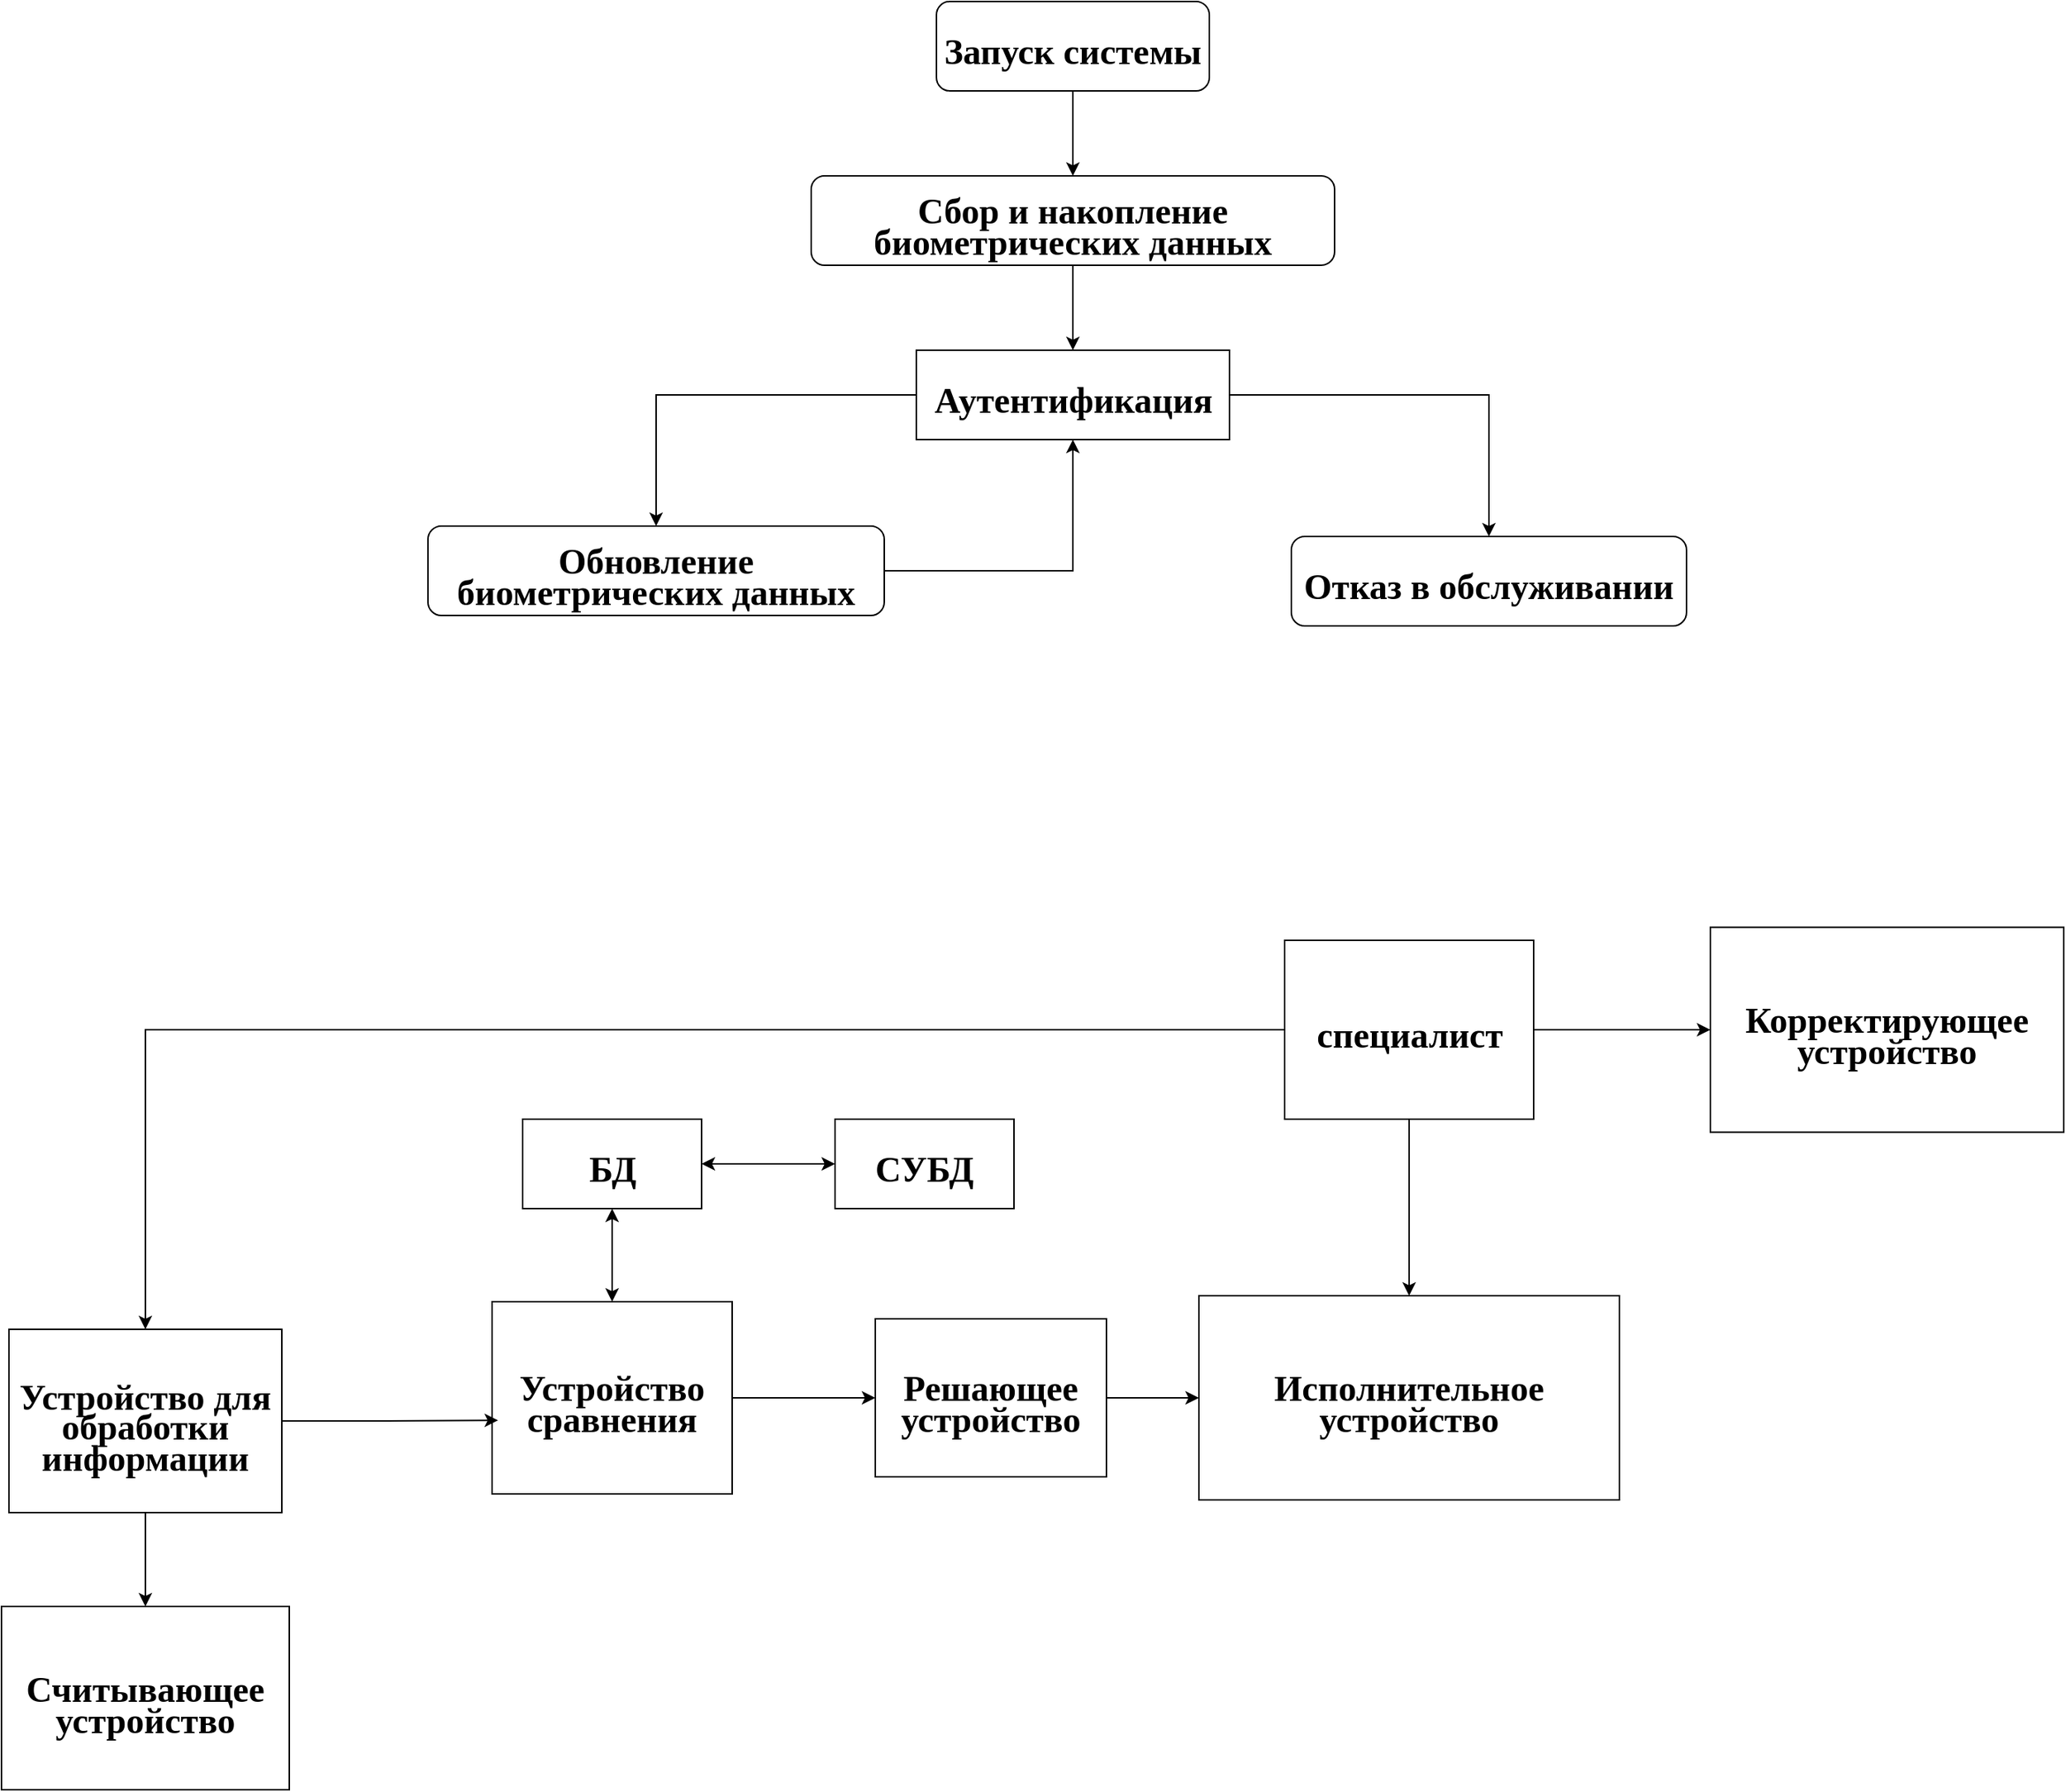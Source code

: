 <mxfile version="22.1.8" type="google">
  <diagram id="C5RBs43oDa-KdzZeNtuy" name="Page-1">
    <mxGraphModel grid="0" page="0" gridSize="10" guides="1" tooltips="1" connect="1" arrows="1" fold="1" pageScale="1" pageWidth="827" pageHeight="1169" background="#ffffff" math="0" shadow="0">
      <root>
        <mxCell id="WIyWlLk6GJQsqaUBKTNV-0" />
        <mxCell id="WIyWlLk6GJQsqaUBKTNV-1" parent="WIyWlLk6GJQsqaUBKTNV-0" />
        <mxCell id="LK84WSSBtP6NvyfF1Gcx-9" style="edgeStyle=orthogonalEdgeStyle;rounded=0;orthogonalLoop=1;jettySize=auto;html=1;entryX=0.5;entryY=0;entryDx=0;entryDy=0;" edge="1" parent="WIyWlLk6GJQsqaUBKTNV-1" source="LK84WSSBtP6NvyfF1Gcx-0" target="LK84WSSBtP6NvyfF1Gcx-4">
          <mxGeometry relative="1" as="geometry" />
        </mxCell>
        <mxCell id="LK84WSSBtP6NvyfF1Gcx-11" style="edgeStyle=orthogonalEdgeStyle;rounded=0;orthogonalLoop=1;jettySize=auto;html=1;" edge="1" parent="WIyWlLk6GJQsqaUBKTNV-1" source="LK84WSSBtP6NvyfF1Gcx-0" target="LK84WSSBtP6NvyfF1Gcx-3">
          <mxGeometry relative="1" as="geometry" />
        </mxCell>
        <mxCell id="LK84WSSBtP6NvyfF1Gcx-0" value="&lt;p style=&quot;line-height: 0.17in; text-align: left; margin-bottom: 0in; direction: ltr; background: transparent;&quot; align=&quot;center&quot;&gt;&lt;font style=&quot;&quot; color=&quot;#000000&quot;&gt;&lt;font style=&quot;&quot; face=&quot;Times New Roman, serif&quot;&gt;&lt;font style=&quot;font-size: 24px;&quot;&gt;&lt;b style=&quot;&quot;&gt;Аутентификация&lt;/b&gt;&lt;/font&gt;&lt;/font&gt;&lt;/font&gt;&lt;/p&gt;" style="rounded=0;whiteSpace=wrap;html=1;" vertex="1" parent="WIyWlLk6GJQsqaUBKTNV-1">
          <mxGeometry x="329.5" y="316" width="210" height="60" as="geometry" />
        </mxCell>
        <mxCell id="LK84WSSBtP6NvyfF1Gcx-6" style="edgeStyle=orthogonalEdgeStyle;rounded=0;orthogonalLoop=1;jettySize=auto;html=1;" edge="1" parent="WIyWlLk6GJQsqaUBKTNV-1" source="LK84WSSBtP6NvyfF1Gcx-1" target="LK84WSSBtP6NvyfF1Gcx-2">
          <mxGeometry relative="1" as="geometry" />
        </mxCell>
        <mxCell id="LK84WSSBtP6NvyfF1Gcx-1" value="&lt;p style=&quot;line-height: 0.17in; text-align: left; margin-bottom: 0in; direction: ltr; background: transparent;&quot; align=&quot;center&quot;&gt;&lt;font style=&quot;&quot; color=&quot;#000000&quot;&gt;&lt;font style=&quot;&quot; face=&quot;Times New Roman, serif&quot;&gt;&lt;font style=&quot;font-size: 24px;&quot;&gt;&lt;b&gt;Запуск системы&lt;/b&gt;&lt;/font&gt;&lt;/font&gt;&lt;/font&gt;&lt;/p&gt;" style="rounded=1;whiteSpace=wrap;html=1;" vertex="1" parent="WIyWlLk6GJQsqaUBKTNV-1">
          <mxGeometry x="343" y="82" width="183" height="60" as="geometry" />
        </mxCell>
        <mxCell id="LK84WSSBtP6NvyfF1Gcx-7" style="edgeStyle=orthogonalEdgeStyle;rounded=0;orthogonalLoop=1;jettySize=auto;html=1;entryX=0.5;entryY=0;entryDx=0;entryDy=0;" edge="1" parent="WIyWlLk6GJQsqaUBKTNV-1" source="LK84WSSBtP6NvyfF1Gcx-2" target="LK84WSSBtP6NvyfF1Gcx-0">
          <mxGeometry relative="1" as="geometry" />
        </mxCell>
        <mxCell id="LK84WSSBtP6NvyfF1Gcx-2" value="&lt;p style=&quot;line-height: 0.17in; margin-bottom: 0in; direction: ltr; background: transparent;&quot;&gt;&lt;font style=&quot;&quot; color=&quot;#000000&quot;&gt;&lt;font style=&quot;&quot; face=&quot;Times New Roman, serif&quot;&gt;&lt;font style=&quot;font-size: 24px;&quot;&gt;&lt;b&gt;Сбор и накопление биометрических данных&lt;/b&gt;&lt;/font&gt;&lt;/font&gt;&lt;/font&gt;&lt;/p&gt;" style="rounded=1;whiteSpace=wrap;html=1;align=center;" vertex="1" parent="WIyWlLk6GJQsqaUBKTNV-1">
          <mxGeometry x="259" y="199" width="351" height="60" as="geometry" />
        </mxCell>
        <mxCell id="LK84WSSBtP6NvyfF1Gcx-12" style="edgeStyle=orthogonalEdgeStyle;rounded=0;orthogonalLoop=1;jettySize=auto;html=1;entryX=0.5;entryY=1;entryDx=0;entryDy=0;" edge="1" parent="WIyWlLk6GJQsqaUBKTNV-1" source="LK84WSSBtP6NvyfF1Gcx-3" target="LK84WSSBtP6NvyfF1Gcx-0">
          <mxGeometry relative="1" as="geometry" />
        </mxCell>
        <mxCell id="LK84WSSBtP6NvyfF1Gcx-3" value="&lt;p style=&quot;line-height: 0.17in; margin-bottom: 0in; direction: ltr; background: transparent;&quot;&gt;&lt;font style=&quot;&quot; color=&quot;#000000&quot;&gt;&lt;font style=&quot;&quot; face=&quot;Times New Roman, serif&quot;&gt;&lt;font style=&quot;font-size: 24px;&quot;&gt;&lt;b style=&quot;&quot;&gt;Обновление биометрических данных&lt;/b&gt;&lt;/font&gt;&lt;/font&gt;&lt;/font&gt;&lt;/p&gt;" style="rounded=1;whiteSpace=wrap;html=1;align=center;" vertex="1" parent="WIyWlLk6GJQsqaUBKTNV-1">
          <mxGeometry x="2" y="434" width="306" height="60" as="geometry" />
        </mxCell>
        <mxCell id="LK84WSSBtP6NvyfF1Gcx-4" value="&lt;p style=&quot;line-height: 0.17in; text-align: left; margin-bottom: 0in; direction: ltr; background: transparent;&quot; align=&quot;center&quot;&gt;&lt;font style=&quot;&quot; color=&quot;#000000&quot;&gt;&lt;font style=&quot;&quot; face=&quot;Times New Roman, serif&quot;&gt;&lt;font style=&quot;font-size: 24px;&quot;&gt;&lt;b style=&quot;&quot;&gt;Отказ в обслуживании&lt;/b&gt;&lt;/font&gt;&lt;/font&gt;&lt;/font&gt;&lt;/p&gt;" style="rounded=1;whiteSpace=wrap;html=1;" vertex="1" parent="WIyWlLk6GJQsqaUBKTNV-1">
          <mxGeometry x="581" y="441" width="265" height="60" as="geometry" />
        </mxCell>
        <mxCell id="LK84WSSBtP6NvyfF1Gcx-38" style="edgeStyle=orthogonalEdgeStyle;rounded=0;orthogonalLoop=1;jettySize=auto;html=1;" edge="1" parent="WIyWlLk6GJQsqaUBKTNV-1" source="LK84WSSBtP6NvyfF1Gcx-13" target="LK84WSSBtP6NvyfF1Gcx-18">
          <mxGeometry relative="1" as="geometry" />
        </mxCell>
        <mxCell id="LK84WSSBtP6NvyfF1Gcx-42" style="edgeStyle=orthogonalEdgeStyle;rounded=0;orthogonalLoop=1;jettySize=auto;html=1;" edge="1" parent="WIyWlLk6GJQsqaUBKTNV-1" source="LK84WSSBtP6NvyfF1Gcx-13" target="LK84WSSBtP6NvyfF1Gcx-14">
          <mxGeometry relative="1" as="geometry" />
        </mxCell>
        <mxCell id="LK84WSSBtP6NvyfF1Gcx-51" style="edgeStyle=orthogonalEdgeStyle;rounded=0;orthogonalLoop=1;jettySize=auto;html=1;" edge="1" parent="WIyWlLk6GJQsqaUBKTNV-1" source="LK84WSSBtP6NvyfF1Gcx-13" target="LK84WSSBtP6NvyfF1Gcx-16">
          <mxGeometry relative="1" as="geometry" />
        </mxCell>
        <mxCell id="LK84WSSBtP6NvyfF1Gcx-13" value="&lt;p style=&quot;line-height: 0.17in; text-align: left; margin-bottom: 0in; direction: ltr; background: transparent;&quot; align=&quot;center&quot;&gt;&lt;font style=&quot;&quot; color=&quot;#000000&quot;&gt;&lt;font style=&quot;&quot; face=&quot;Times New Roman, serif&quot;&gt;&lt;font style=&quot;font-size: 24px;&quot;&gt;&lt;b style=&quot;&quot;&gt;специалист&lt;/b&gt;&lt;/font&gt;&lt;/font&gt;&lt;/font&gt;&lt;/p&gt;" style="rounded=0;whiteSpace=wrap;html=1;" vertex="1" parent="WIyWlLk6GJQsqaUBKTNV-1">
          <mxGeometry x="576.5" y="712" width="167" height="120" as="geometry" />
        </mxCell>
        <mxCell id="LK84WSSBtP6NvyfF1Gcx-14" value="&lt;p style=&quot;line-height: 0.17in; margin-bottom: 0in; direction: ltr; background: transparent;&quot;&gt;&lt;font style=&quot;&quot; color=&quot;#000000&quot;&gt;&lt;font style=&quot;&quot; face=&quot;Times New Roman, serif&quot;&gt;&lt;font style=&quot;font-size: 24px;&quot;&gt;&lt;b&gt;Исполнительное устройство&lt;/b&gt;&lt;/font&gt;&lt;/font&gt;&lt;/font&gt;&lt;/p&gt;" style="rounded=0;whiteSpace=wrap;html=1;align=center;" vertex="1" parent="WIyWlLk6GJQsqaUBKTNV-1">
          <mxGeometry x="519" y="950.5" width="282" height="137" as="geometry" />
        </mxCell>
        <mxCell id="LK84WSSBtP6NvyfF1Gcx-45" style="edgeStyle=orthogonalEdgeStyle;rounded=0;orthogonalLoop=1;jettySize=auto;html=1;" edge="1" parent="WIyWlLk6GJQsqaUBKTNV-1" source="LK84WSSBtP6NvyfF1Gcx-16" target="LK84WSSBtP6NvyfF1Gcx-20">
          <mxGeometry relative="1" as="geometry" />
        </mxCell>
        <mxCell id="LK84WSSBtP6NvyfF1Gcx-16" value="&lt;p style=&quot;line-height: 0.17in; margin-bottom: 0in; direction: ltr; background: transparent;&quot;&gt;&lt;font style=&quot;&quot; color=&quot;#000000&quot;&gt;&lt;font style=&quot;&quot; face=&quot;Times New Roman, serif&quot;&gt;&lt;font style=&quot;font-size: 24px;&quot;&gt;&lt;b&gt;Устройство для обработки информации&lt;/b&gt;&lt;/font&gt;&lt;/font&gt;&lt;/font&gt;&lt;/p&gt;" style="rounded=0;whiteSpace=wrap;html=1;align=center;" vertex="1" parent="WIyWlLk6GJQsqaUBKTNV-1">
          <mxGeometry x="-279" y="973" width="183" height="123" as="geometry" />
        </mxCell>
        <mxCell id="LK84WSSBtP6NvyfF1Gcx-18" value="&lt;p style=&quot;line-height: 0.17in; margin-bottom: 0in; direction: ltr; background: transparent;&quot;&gt;&lt;font style=&quot;&quot; color=&quot;#000000&quot;&gt;&lt;font style=&quot;&quot; face=&quot;Times New Roman, serif&quot;&gt;&lt;font style=&quot;font-size: 24px;&quot;&gt;&lt;b&gt;Корректирующее устройство&lt;/b&gt;&lt;/font&gt;&lt;/font&gt;&lt;/font&gt;&lt;/p&gt;" style="rounded=0;whiteSpace=wrap;html=1;align=center;" vertex="1" parent="WIyWlLk6GJQsqaUBKTNV-1">
          <mxGeometry x="862" y="703.25" width="237" height="137.5" as="geometry" />
        </mxCell>
        <mxCell id="LK84WSSBtP6NvyfF1Gcx-20" value="&lt;p style=&quot;line-height: 0.17in; margin-bottom: 0in; direction: ltr; background: transparent;&quot;&gt;&lt;font style=&quot;&quot; color=&quot;#000000&quot;&gt;&lt;font style=&quot;&quot; face=&quot;Times New Roman, serif&quot;&gt;&lt;font style=&quot;font-size: 24px;&quot;&gt;&lt;b&gt;Считывающее устройство&lt;/b&gt;&lt;/font&gt;&lt;/font&gt;&lt;/font&gt;&lt;/p&gt;" style="rounded=0;whiteSpace=wrap;html=1;align=center;" vertex="1" parent="WIyWlLk6GJQsqaUBKTNV-1">
          <mxGeometry x="-284" y="1159" width="193" height="123" as="geometry" />
        </mxCell>
        <mxCell id="LK84WSSBtP6NvyfF1Gcx-46" style="edgeStyle=orthogonalEdgeStyle;rounded=0;orthogonalLoop=1;jettySize=auto;html=1;entryX=0;entryY=0.5;entryDx=0;entryDy=0;" edge="1" parent="WIyWlLk6GJQsqaUBKTNV-1" source="LK84WSSBtP6NvyfF1Gcx-22" target="LK84WSSBtP6NvyfF1Gcx-25">
          <mxGeometry relative="1" as="geometry" />
        </mxCell>
        <mxCell id="LK84WSSBtP6NvyfF1Gcx-22" value="&lt;p style=&quot;line-height: 0.17in; margin-bottom: 0in; direction: ltr; background: transparent;&quot;&gt;&lt;font style=&quot;&quot; color=&quot;#000000&quot;&gt;&lt;font style=&quot;&quot; face=&quot;Times New Roman, serif&quot;&gt;&lt;font style=&quot;font-size: 24px;&quot;&gt;&lt;b&gt;Устройство сравнения&lt;/b&gt;&lt;/font&gt;&lt;/font&gt;&lt;/font&gt;&lt;/p&gt;" style="rounded=0;whiteSpace=wrap;html=1;align=center;" vertex="1" parent="WIyWlLk6GJQsqaUBKTNV-1">
          <mxGeometry x="45" y="954.5" width="161" height="129" as="geometry" />
        </mxCell>
        <mxCell id="LK84WSSBtP6NvyfF1Gcx-24" style="edgeStyle=orthogonalEdgeStyle;rounded=0;orthogonalLoop=1;jettySize=auto;html=1;exitX=0.5;exitY=1;exitDx=0;exitDy=0;" edge="1" parent="WIyWlLk6GJQsqaUBKTNV-1" source="LK84WSSBtP6NvyfF1Gcx-22" target="LK84WSSBtP6NvyfF1Gcx-22">
          <mxGeometry relative="1" as="geometry" />
        </mxCell>
        <mxCell id="LK84WSSBtP6NvyfF1Gcx-43" style="edgeStyle=orthogonalEdgeStyle;rounded=0;orthogonalLoop=1;jettySize=auto;html=1;entryX=0;entryY=0.5;entryDx=0;entryDy=0;" edge="1" parent="WIyWlLk6GJQsqaUBKTNV-1" source="LK84WSSBtP6NvyfF1Gcx-25" target="LK84WSSBtP6NvyfF1Gcx-14">
          <mxGeometry relative="1" as="geometry" />
        </mxCell>
        <mxCell id="LK84WSSBtP6NvyfF1Gcx-25" value="&lt;p style=&quot;line-height: 0.17in; margin-bottom: 0in; direction: ltr; background: transparent;&quot;&gt;&lt;font style=&quot;&quot; color=&quot;#000000&quot;&gt;&lt;font style=&quot;&quot; face=&quot;Times New Roman, serif&quot;&gt;&lt;font style=&quot;font-size: 24px;&quot;&gt;&lt;b&gt;Решающее устройство&lt;/b&gt;&lt;/font&gt;&lt;/font&gt;&lt;/font&gt;&lt;/p&gt;" style="rounded=0;whiteSpace=wrap;html=1;align=center;" vertex="1" parent="WIyWlLk6GJQsqaUBKTNV-1">
          <mxGeometry x="302" y="966" width="155" height="106" as="geometry" />
        </mxCell>
        <mxCell id="LK84WSSBtP6NvyfF1Gcx-29" value="&lt;p style=&quot;line-height: 0.17in; text-align: left; margin-bottom: 0in; direction: ltr; background: transparent;&quot; align=&quot;center&quot;&gt;&lt;font style=&quot;&quot; color=&quot;#000000&quot;&gt;&lt;font style=&quot;&quot; face=&quot;Times New Roman, serif&quot;&gt;&lt;font style=&quot;font-size: 24px;&quot;&gt;&lt;b&gt;БД&lt;/b&gt;&lt;/font&gt;&lt;/font&gt;&lt;/font&gt;&lt;/p&gt;" style="rounded=0;whiteSpace=wrap;html=1;" vertex="1" parent="WIyWlLk6GJQsqaUBKTNV-1">
          <mxGeometry x="65.5" y="832" width="120" height="60" as="geometry" />
        </mxCell>
        <mxCell id="LK84WSSBtP6NvyfF1Gcx-31" value="&lt;p style=&quot;line-height: 0.17in; margin-bottom: 0in; direction: ltr; background: transparent;&quot;&gt;&lt;font style=&quot;&quot; color=&quot;#000000&quot;&gt;&lt;font style=&quot;&quot; face=&quot;Times New Roman, serif&quot;&gt;&lt;font style=&quot;font-size: 24px;&quot;&gt;&lt;b&gt;СУБД&lt;/b&gt;&lt;/font&gt;&lt;/font&gt;&lt;/font&gt;&lt;/p&gt;" style="rounded=0;whiteSpace=wrap;html=1;align=center;" vertex="1" parent="WIyWlLk6GJQsqaUBKTNV-1">
          <mxGeometry x="275" y="832" width="120" height="60" as="geometry" />
        </mxCell>
        <mxCell id="LK84WSSBtP6NvyfF1Gcx-47" style="edgeStyle=orthogonalEdgeStyle;rounded=0;orthogonalLoop=1;jettySize=auto;html=1;entryX=0.025;entryY=0.617;entryDx=0;entryDy=0;entryPerimeter=0;" edge="1" parent="WIyWlLk6GJQsqaUBKTNV-1" source="LK84WSSBtP6NvyfF1Gcx-16" target="LK84WSSBtP6NvyfF1Gcx-22">
          <mxGeometry relative="1" as="geometry" />
        </mxCell>
        <mxCell id="LK84WSSBtP6NvyfF1Gcx-48" value="" style="endArrow=classic;startArrow=classic;html=1;rounded=0;edgeStyle=orthogonalEdgeStyle;entryX=0.5;entryY=1;entryDx=0;entryDy=0;exitX=0.5;exitY=0;exitDx=0;exitDy=0;" edge="1" parent="WIyWlLk6GJQsqaUBKTNV-1" source="LK84WSSBtP6NvyfF1Gcx-22" target="LK84WSSBtP6NvyfF1Gcx-29">
          <mxGeometry width="50" height="50" relative="1" as="geometry">
            <mxPoint x="393" y="945" as="sourcePoint" />
            <mxPoint x="443" y="895" as="targetPoint" />
          </mxGeometry>
        </mxCell>
        <mxCell id="LK84WSSBtP6NvyfF1Gcx-50" value="" style="endArrow=classic;startArrow=classic;html=1;rounded=0;edgeStyle=orthogonalEdgeStyle;exitX=1;exitY=0.5;exitDx=0;exitDy=0;entryX=0;entryY=0.5;entryDx=0;entryDy=0;" edge="1" parent="WIyWlLk6GJQsqaUBKTNV-1" source="LK84WSSBtP6NvyfF1Gcx-29" target="LK84WSSBtP6NvyfF1Gcx-31">
          <mxGeometry width="50" height="50" relative="1" as="geometry">
            <mxPoint x="393" y="945" as="sourcePoint" />
            <mxPoint x="443" y="895" as="targetPoint" />
          </mxGeometry>
        </mxCell>
        <mxCell id="LK84WSSBtP6NvyfF1Gcx-52" style="edgeStyle=orthogonalEdgeStyle;rounded=0;orthogonalLoop=1;jettySize=auto;html=1;exitX=0.5;exitY=1;exitDx=0;exitDy=0;" edge="1" parent="WIyWlLk6GJQsqaUBKTNV-1" source="LK84WSSBtP6NvyfF1Gcx-22" target="LK84WSSBtP6NvyfF1Gcx-22">
          <mxGeometry relative="1" as="geometry" />
        </mxCell>
      </root>
    </mxGraphModel>
  </diagram>
</mxfile>
